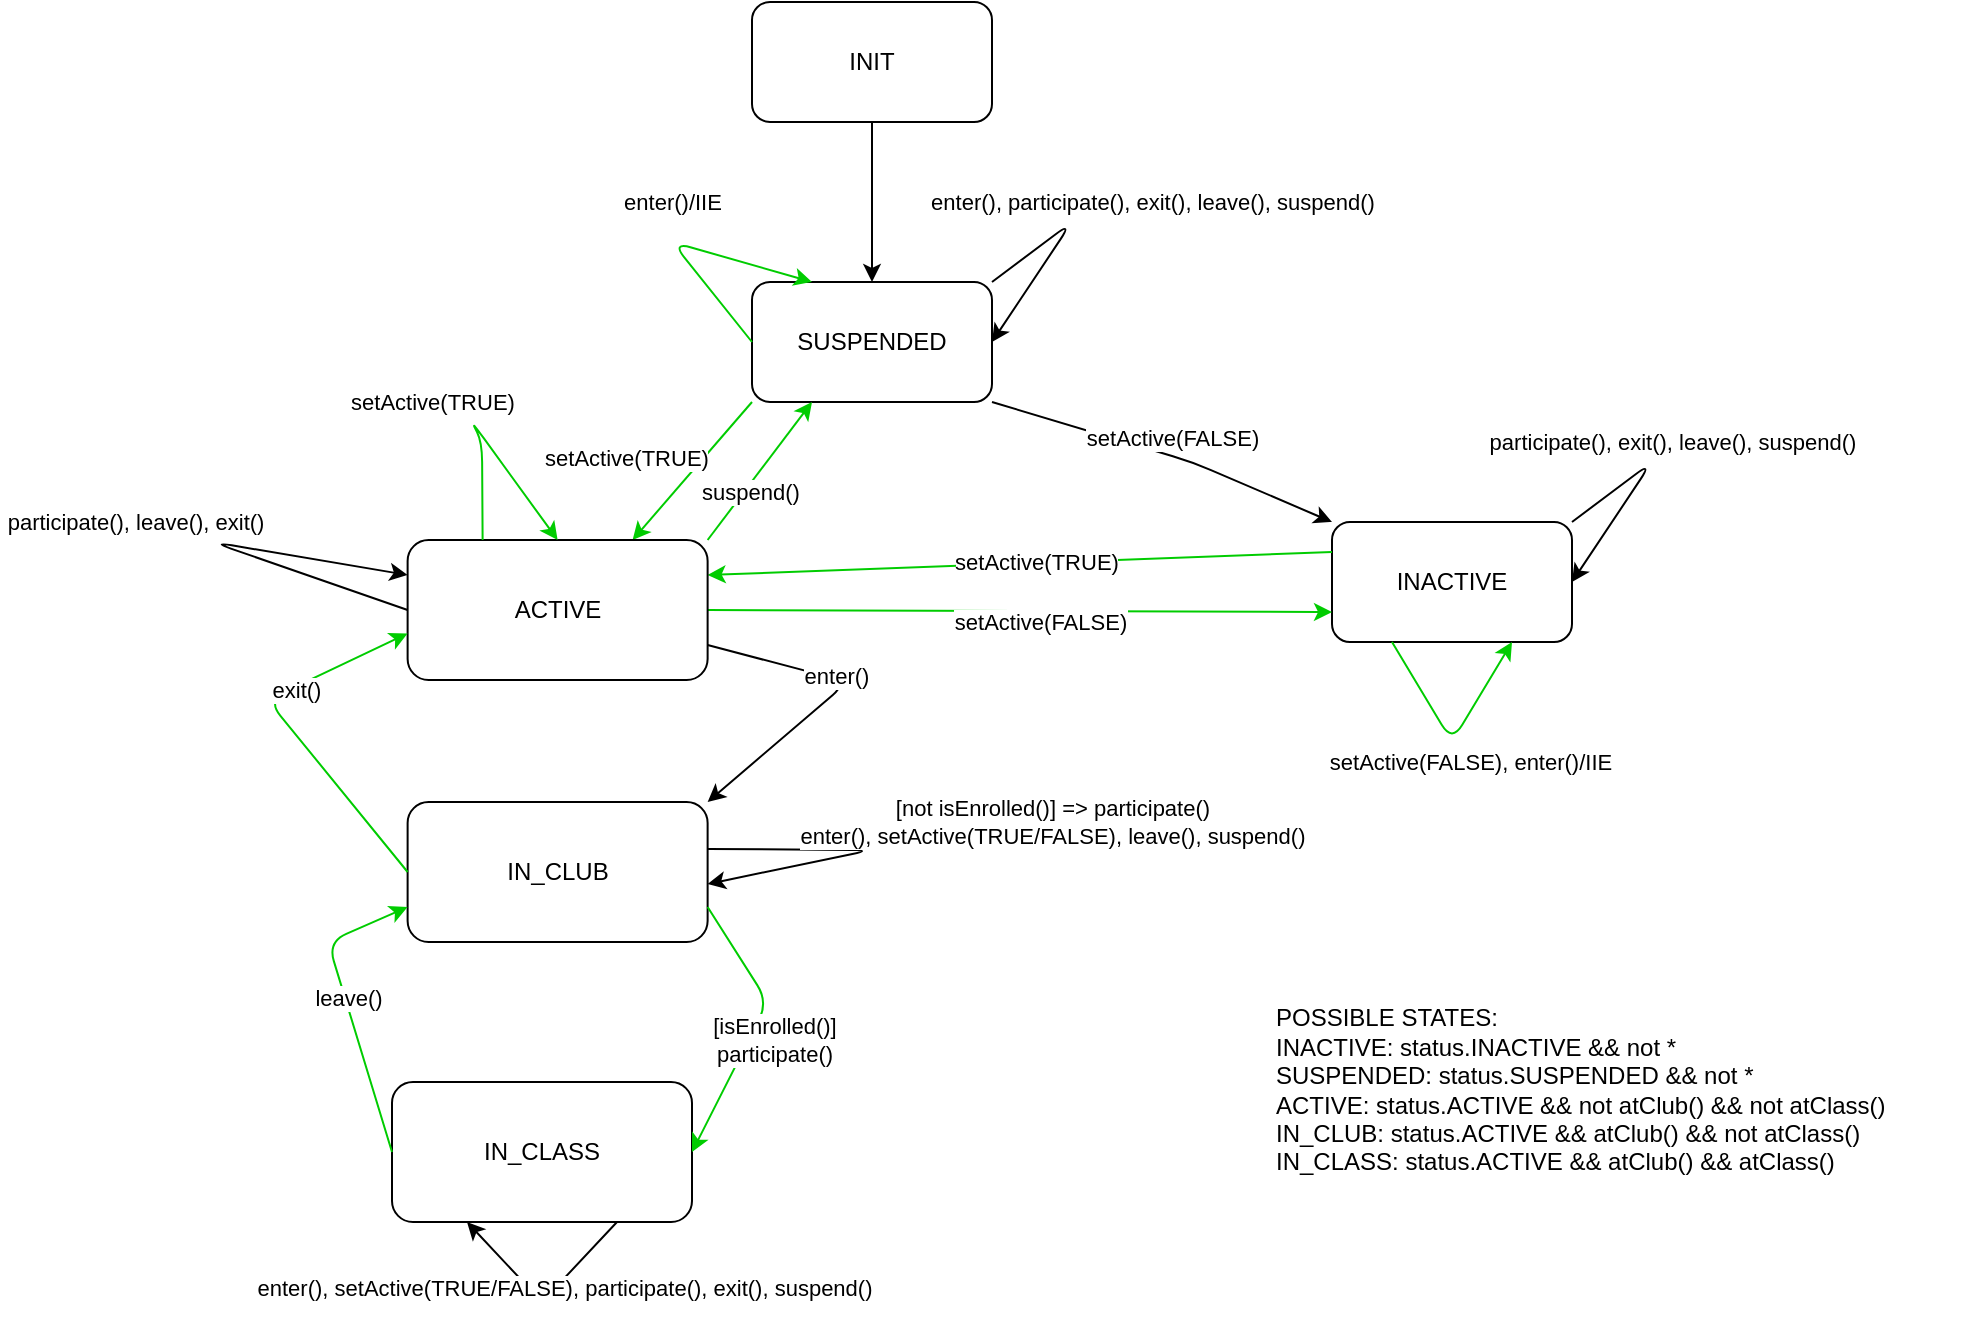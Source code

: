 <mxfile version="13.6.2" type="device" pages="4"><diagram id="k1WvL9ekRJsE8jHmQSuq" name="Page-1"><mxGraphModel dx="1361" dy="816" grid="1" gridSize="10" guides="1" tooltips="1" connect="1" arrows="1" fold="1" page="1" pageScale="1" pageWidth="1169" pageHeight="827" math="0" shadow="0"><root><mxCell id="0"/><mxCell id="1" parent="0"/><mxCell id="GSSoOlh67SO_PSiEaeRP-1" value="INIT" style="rounded=1;whiteSpace=wrap;html=1;" parent="1" vertex="1"><mxGeometry x="510" y="50" width="120" height="60" as="geometry"/></mxCell><mxCell id="GSSoOlh67SO_PSiEaeRP-2" value="SUSPENDED" style="rounded=1;whiteSpace=wrap;html=1;" parent="1" vertex="1"><mxGeometry x="510" y="190" width="120" height="60" as="geometry"/></mxCell><mxCell id="GSSoOlh67SO_PSiEaeRP-4" value="INACTIVE" style="rounded=1;whiteSpace=wrap;html=1;" parent="1" vertex="1"><mxGeometry x="800" y="310" width="120" height="60" as="geometry"/></mxCell><mxCell id="GSSoOlh67SO_PSiEaeRP-5" value="" style="endArrow=classic;html=1;entryX=0.5;entryY=0;entryDx=0;entryDy=0;exitX=0.5;exitY=1;exitDx=0;exitDy=0;" parent="1" source="GSSoOlh67SO_PSiEaeRP-1" target="GSSoOlh67SO_PSiEaeRP-2" edge="1"><mxGeometry width="50" height="50" relative="1" as="geometry"><mxPoint x="560" y="420" as="sourcePoint"/><mxPoint x="610" y="370" as="targetPoint"/></mxGeometry></mxCell><mxCell id="GSSoOlh67SO_PSiEaeRP-6" value="&lt;br&gt;POSSIBLE STATES:&lt;br&gt;INACTIVE: status.INACTIVE &amp;amp;&amp;amp; not *&lt;br&gt;SUSPENDED: status.SUSPENDED &amp;amp;&amp;amp; not *&lt;br&gt;ACTIVE: status.ACTIVE &amp;amp;&amp;amp; not atClub() &amp;amp;&amp;amp; not atClass()&lt;br&gt;IN_CLUB: status.ACTIVE &amp;amp;&amp;amp; atClub() &amp;amp;&amp;amp; not atClass()&lt;br&gt;IN_CLASS: status.ACTIVE &amp;amp;&amp;amp; atClub() &amp;amp;&amp;amp; atClass()" style="text;html=1;strokeColor=none;fillColor=none;align=left;verticalAlign=top;whiteSpace=wrap;rounded=0;" parent="1" vertex="1"><mxGeometry x="770" y="530" width="350" height="146" as="geometry"/></mxCell><mxCell id="GSSoOlh67SO_PSiEaeRP-8" value="" style="endArrow=classic;html=1;exitX=1;exitY=0;exitDx=0;exitDy=0;entryX=1;entryY=0.5;entryDx=0;entryDy=0;" parent="1" source="GSSoOlh67SO_PSiEaeRP-2" target="GSSoOlh67SO_PSiEaeRP-2" edge="1"><mxGeometry width="50" height="50" relative="1" as="geometry"><mxPoint x="680" y="210" as="sourcePoint"/><mxPoint x="730" y="160" as="targetPoint"/><Array as="points"><mxPoint x="670" y="160"/></Array></mxGeometry></mxCell><mxCell id="GSSoOlh67SO_PSiEaeRP-9" value="enter(), participate(), exit(), leave(), suspend()" style="edgeLabel;html=1;align=center;verticalAlign=middle;resizable=0;points=[];" parent="GSSoOlh67SO_PSiEaeRP-8" vertex="1" connectable="0"><mxGeometry x="0.028" y="2" relative="1" as="geometry"><mxPoint x="45.55" y="-21.93" as="offset"/></mxGeometry></mxCell><mxCell id="GSSoOlh67SO_PSiEaeRP-10" value="" style="endArrow=classic;html=1;exitX=1;exitY=0;exitDx=0;exitDy=0;entryX=1;entryY=0.5;entryDx=0;entryDy=0;" parent="1" edge="1"><mxGeometry width="50" height="50" relative="1" as="geometry"><mxPoint x="920" y="310" as="sourcePoint"/><mxPoint x="920" y="340" as="targetPoint"/><Array as="points"><mxPoint x="960" y="280"/></Array></mxGeometry></mxCell><mxCell id="GSSoOlh67SO_PSiEaeRP-11" value="participate(), exit(), leave(), suspend()" style="edgeLabel;html=1;align=center;verticalAlign=middle;resizable=0;points=[];" parent="GSSoOlh67SO_PSiEaeRP-10" vertex="1" connectable="0"><mxGeometry x="0.028" y="2" relative="1" as="geometry"><mxPoint x="15.55" y="-21.93" as="offset"/></mxGeometry></mxCell><mxCell id="GSSoOlh67SO_PSiEaeRP-20" value="" style="endArrow=classic;html=1;exitX=0;exitY=1;exitDx=0;exitDy=0;entryX=0.75;entryY=0;entryDx=0;entryDy=0;strokeColor=#00CC00;" parent="1" source="GSSoOlh67SO_PSiEaeRP-2" target="GSSoOlh67SO_PSiEaeRP-47" edge="1"><mxGeometry width="50" height="50" relative="1" as="geometry"><mxPoint x="560" y="370" as="sourcePoint"/><mxPoint x="610" y="320" as="targetPoint"/><Array as="points"/></mxGeometry></mxCell><mxCell id="GSSoOlh67SO_PSiEaeRP-22" value="setActive(TRUE)" style="edgeLabel;html=1;align=center;verticalAlign=middle;resizable=0;points=[];" parent="GSSoOlh67SO_PSiEaeRP-20" vertex="1" connectable="0"><mxGeometry x="-0.008" y="-1" relative="1" as="geometry"><mxPoint x="-32.85" y="-6.01" as="offset"/></mxGeometry></mxCell><mxCell id="GSSoOlh67SO_PSiEaeRP-21" value="" style="endArrow=classic;html=1;exitX=1;exitY=1;exitDx=0;exitDy=0;entryX=0;entryY=0;entryDx=0;entryDy=0;" parent="1" source="GSSoOlh67SO_PSiEaeRP-2" target="GSSoOlh67SO_PSiEaeRP-4" edge="1"><mxGeometry width="50" height="50" relative="1" as="geometry"><mxPoint x="560" y="370" as="sourcePoint"/><mxPoint x="610" y="320" as="targetPoint"/><Array as="points"><mxPoint x="730" y="280"/></Array></mxGeometry></mxCell><mxCell id="GSSoOlh67SO_PSiEaeRP-23" value="setActive(FALSE)" style="edgeLabel;html=1;align=center;verticalAlign=middle;resizable=0;points=[];" parent="GSSoOlh67SO_PSiEaeRP-21" vertex="1" connectable="0"><mxGeometry x="-0.138" y="-3" relative="1" as="geometry"><mxPoint x="16.15" y="-7.08" as="offset"/></mxGeometry></mxCell><mxCell id="GSSoOlh67SO_PSiEaeRP-24" value="" style="endArrow=classic;html=1;exitX=1;exitY=0.5;exitDx=0;exitDy=0;entryX=0;entryY=0.75;entryDx=0;entryDy=0;strokeColor=#00CC00;" parent="1" source="GSSoOlh67SO_PSiEaeRP-47" target="GSSoOlh67SO_PSiEaeRP-4" edge="1"><mxGeometry width="50" height="50" relative="1" as="geometry"><mxPoint x="560" y="370" as="sourcePoint"/><mxPoint x="610" y="320" as="targetPoint"/><Array as="points"/></mxGeometry></mxCell><mxCell id="GSSoOlh67SO_PSiEaeRP-25" value="setActive(FALSE)" style="edgeLabel;html=1;align=center;verticalAlign=middle;resizable=0;points=[];" parent="GSSoOlh67SO_PSiEaeRP-24" vertex="1" connectable="0"><mxGeometry x="0.219" y="2" relative="1" as="geometry"><mxPoint x="-24.37" y="7" as="offset"/></mxGeometry></mxCell><mxCell id="GSSoOlh67SO_PSiEaeRP-26" value="" style="endArrow=classic;html=1;entryX=1;entryY=0.25;entryDx=0;entryDy=0;exitX=0;exitY=0.25;exitDx=0;exitDy=0;strokeColor=#00CC00;" parent="1" source="GSSoOlh67SO_PSiEaeRP-4" target="GSSoOlh67SO_PSiEaeRP-47" edge="1"><mxGeometry width="50" height="50" relative="1" as="geometry"><mxPoint x="560" y="370" as="sourcePoint"/><mxPoint x="610" y="320" as="targetPoint"/><Array as="points"/></mxGeometry></mxCell><mxCell id="GSSoOlh67SO_PSiEaeRP-27" value="setActive(TRUE)" style="edgeLabel;html=1;align=center;verticalAlign=middle;resizable=0;points=[];" parent="GSSoOlh67SO_PSiEaeRP-26" vertex="1" connectable="0"><mxGeometry x="-0.244" relative="1" as="geometry"><mxPoint x="-30" as="offset"/></mxGeometry></mxCell><mxCell id="GSSoOlh67SO_PSiEaeRP-47" value="ACTIVE" style="rounded=1;whiteSpace=wrap;html=1;" parent="1" vertex="1"><mxGeometry x="337.81" y="319" width="150" height="70" as="geometry"/></mxCell><mxCell id="GSSoOlh67SO_PSiEaeRP-48" value="IN_CLUB" style="rounded=1;whiteSpace=wrap;html=1;" parent="1" vertex="1"><mxGeometry x="337.81" y="450" width="150" height="70" as="geometry"/></mxCell><mxCell id="GSSoOlh67SO_PSiEaeRP-49" value="IN_CLASS" style="rounded=1;whiteSpace=wrap;html=1;" parent="1" vertex="1"><mxGeometry x="330" y="590" width="150" height="70" as="geometry"/></mxCell><mxCell id="GSSoOlh67SO_PSiEaeRP-50" value="" style="endArrow=classic;html=1;entryX=1;entryY=0;entryDx=0;entryDy=0;exitX=1;exitY=0.75;exitDx=0;exitDy=0;" parent="1" source="GSSoOlh67SO_PSiEaeRP-47" target="GSSoOlh67SO_PSiEaeRP-48" edge="1"><mxGeometry width="50" height="50" relative="1" as="geometry"><mxPoint x="147.81" y="339" as="sourcePoint"/><mxPoint x="197.81" y="289" as="targetPoint"/><Array as="points"><mxPoint x="558" y="390"/></Array></mxGeometry></mxCell><mxCell id="GSSoOlh67SO_PSiEaeRP-51" value="enter()" style="edgeLabel;html=1;align=center;verticalAlign=middle;resizable=0;points=[];" parent="GSSoOlh67SO_PSiEaeRP-50" vertex="1" connectable="0"><mxGeometry x="-0.203" y="1" relative="1" as="geometry"><mxPoint as="offset"/></mxGeometry></mxCell><mxCell id="GSSoOlh67SO_PSiEaeRP-52" value="" style="endArrow=classic;html=1;exitX=0;exitY=0.5;exitDx=0;exitDy=0;entryX=0;entryY=0.667;entryDx=0;entryDy=0;entryPerimeter=0;strokeColor=#00CC00;" parent="1" source="GSSoOlh67SO_PSiEaeRP-48" target="GSSoOlh67SO_PSiEaeRP-47" edge="1"><mxGeometry width="50" height="50" relative="1" as="geometry"><mxPoint x="147.81" y="339" as="sourcePoint"/><mxPoint x="197.81" y="289" as="targetPoint"/><Array as="points"><mxPoint x="267.81" y="399"/></Array></mxGeometry></mxCell><mxCell id="GSSoOlh67SO_PSiEaeRP-53" value="exit()" style="edgeLabel;html=1;align=center;verticalAlign=middle;resizable=0;points=[];" parent="GSSoOlh67SO_PSiEaeRP-52" vertex="1" connectable="0"><mxGeometry x="0.332" y="-1" relative="1" as="geometry"><mxPoint as="offset"/></mxGeometry></mxCell><mxCell id="GSSoOlh67SO_PSiEaeRP-54" value="" style="endArrow=classic;html=1;entryX=1;entryY=0.5;entryDx=0;entryDy=0;exitX=1;exitY=0.75;exitDx=0;exitDy=0;strokeColor=#00CC00;" parent="1" source="GSSoOlh67SO_PSiEaeRP-48" target="GSSoOlh67SO_PSiEaeRP-49" edge="1"><mxGeometry width="50" height="50" relative="1" as="geometry"><mxPoint x="147.81" y="339" as="sourcePoint"/><mxPoint x="197.81" y="289" as="targetPoint"/><Array as="points"><mxPoint x="518" y="550"/></Array></mxGeometry></mxCell><mxCell id="GSSoOlh67SO_PSiEaeRP-55" value="[isEnrolled()]&lt;br&gt;participate()" style="edgeLabel;html=1;align=center;verticalAlign=middle;resizable=0;points=[];" parent="GSSoOlh67SO_PSiEaeRP-54" vertex="1" connectable="0"><mxGeometry x="0.212" y="-1" relative="1" as="geometry"><mxPoint x="16.6" y="-6.16" as="offset"/></mxGeometry></mxCell><mxCell id="GSSoOlh67SO_PSiEaeRP-56" value="" style="endArrow=classic;html=1;exitX=0;exitY=0.5;exitDx=0;exitDy=0;entryX=0;entryY=0.75;entryDx=0;entryDy=0;strokeColor=#00CC00;" parent="1" source="GSSoOlh67SO_PSiEaeRP-49" target="GSSoOlh67SO_PSiEaeRP-48" edge="1"><mxGeometry width="50" height="50" relative="1" as="geometry"><mxPoint x="147.81" y="339" as="sourcePoint"/><mxPoint x="197.81" y="289" as="targetPoint"/><Array as="points"><mxPoint x="298" y="520"/></Array></mxGeometry></mxCell><mxCell id="GSSoOlh67SO_PSiEaeRP-57" value="leave()" style="edgeLabel;html=1;align=center;verticalAlign=middle;resizable=0;points=[];" parent="GSSoOlh67SO_PSiEaeRP-56" vertex="1" connectable="0"><mxGeometry x="0.043" y="-1" relative="1" as="geometry"><mxPoint as="offset"/></mxGeometry></mxCell><mxCell id="GSSoOlh67SO_PSiEaeRP-58" value="" style="endArrow=classic;html=1;exitX=1;exitY=0.25;exitDx=0;exitDy=0;entryX=1;entryY=0.5;entryDx=0;entryDy=0;" parent="1" edge="1"><mxGeometry width="50" height="50" relative="1" as="geometry"><mxPoint x="487.81" y="473.5" as="sourcePoint"/><mxPoint x="487.81" y="491" as="targetPoint"/><Array as="points"><mxPoint x="570" y="474"/></Array></mxGeometry></mxCell><mxCell id="GSSoOlh67SO_PSiEaeRP-59" value="[not isEnrolled()] =&amp;gt; participate()&lt;br&gt;enter(), setActive(TRUE/FALSE), leave(), suspend()" style="edgeLabel;html=1;align=center;verticalAlign=middle;resizable=0;points=[];" parent="GSSoOlh67SO_PSiEaeRP-58" vertex="1" connectable="0"><mxGeometry x="-0.135" y="1" relative="1" as="geometry"><mxPoint x="100.19" y="-12.94" as="offset"/></mxGeometry></mxCell><mxCell id="h2OgCcCOyE5xXWMzQoTU-1" value="" style="endArrow=classic;html=1;exitX=0;exitY=0.5;exitDx=0;exitDy=0;entryX=0;entryY=0.25;entryDx=0;entryDy=0;" parent="1" source="GSSoOlh67SO_PSiEaeRP-47" target="GSSoOlh67SO_PSiEaeRP-47" edge="1"><mxGeometry width="50" height="50" relative="1" as="geometry"><mxPoint x="200" y="310" as="sourcePoint"/><mxPoint x="250" y="260" as="targetPoint"/><Array as="points"><mxPoint x="240" y="320"/></Array></mxGeometry></mxCell><mxCell id="h2OgCcCOyE5xXWMzQoTU-2" value="&amp;nbsp;participate(), leave(), exit()" style="edgeLabel;html=1;align=center;verticalAlign=middle;resizable=0;points=[];" parent="h2OgCcCOyE5xXWMzQoTU-1" vertex="1" connectable="0"><mxGeometry x="-0.091" y="-1" relative="1" as="geometry"><mxPoint x="-51.24" y="-12.85" as="offset"/></mxGeometry></mxCell><mxCell id="h2OgCcCOyE5xXWMzQoTU-3" value="" style="endArrow=classic;html=1;exitX=0.75;exitY=1;exitDx=0;exitDy=0;entryX=0.25;entryY=1;entryDx=0;entryDy=0;" parent="1" source="GSSoOlh67SO_PSiEaeRP-49" target="GSSoOlh67SO_PSiEaeRP-49" edge="1"><mxGeometry width="50" height="50" relative="1" as="geometry"><mxPoint x="560" y="440" as="sourcePoint"/><mxPoint x="610" y="390" as="targetPoint"/><Array as="points"><mxPoint x="405" y="700"/></Array></mxGeometry></mxCell><mxCell id="h2OgCcCOyE5xXWMzQoTU-4" value="enter(), setActive(TRUE/FALSE), participate(), exit(), suspend()" style="edgeLabel;html=1;align=center;verticalAlign=middle;resizable=0;points=[];" parent="h2OgCcCOyE5xXWMzQoTU-3" vertex="1" connectable="0"><mxGeometry x="-0.23" y="3" relative="1" as="geometry"><mxPoint as="offset"/></mxGeometry></mxCell><mxCell id="h2OgCcCOyE5xXWMzQoTU-5" value="" style="endArrow=classic;html=1;entryX=0.25;entryY=1;entryDx=0;entryDy=0;exitX=1;exitY=0;exitDx=0;exitDy=0;strokeColor=#00CC00;" parent="1" source="GSSoOlh67SO_PSiEaeRP-47" target="GSSoOlh67SO_PSiEaeRP-2" edge="1"><mxGeometry width="50" height="50" relative="1" as="geometry"><mxPoint x="560" y="490" as="sourcePoint"/><mxPoint x="610" y="440" as="targetPoint"/></mxGeometry></mxCell><mxCell id="h2OgCcCOyE5xXWMzQoTU-6" value="suspend()" style="edgeLabel;html=1;align=center;verticalAlign=middle;resizable=0;points=[];" parent="h2OgCcCOyE5xXWMzQoTU-5" vertex="1" connectable="0"><mxGeometry x="-0.244" y="-2" relative="1" as="geometry"><mxPoint as="offset"/></mxGeometry></mxCell><mxCell id="IgA1Mv93Y9qk_O4vhchD-1" style="rounded=0;orthogonalLoop=1;jettySize=auto;html=1;entryX=0.75;entryY=1;entryDx=0;entryDy=0;strokeColor=#00CC00;" parent="1" source="GSSoOlh67SO_PSiEaeRP-4" target="GSSoOlh67SO_PSiEaeRP-4" edge="1"><mxGeometry relative="1" as="geometry"/></mxCell><mxCell id="IgA1Mv93Y9qk_O4vhchD-4" value="" style="endArrow=classic;html=1;strokeColor=#00CC00;exitX=0.25;exitY=1;exitDx=0;exitDy=0;entryX=0.75;entryY=1;entryDx=0;entryDy=0;" parent="1" source="GSSoOlh67SO_PSiEaeRP-4" target="GSSoOlh67SO_PSiEaeRP-4" edge="1"><mxGeometry width="50" height="50" relative="1" as="geometry"><mxPoint x="890" y="470" as="sourcePoint"/><mxPoint x="880" y="480" as="targetPoint"/><Array as="points"><mxPoint x="860" y="420"/></Array></mxGeometry></mxCell><mxCell id="IgA1Mv93Y9qk_O4vhchD-5" value="setActive(FALSE), enter()/IIE" style="edgeLabel;html=1;align=center;verticalAlign=middle;resizable=0;points=[];" parent="IgA1Mv93Y9qk_O4vhchD-4" vertex="1" connectable="0"><mxGeometry x="-0.097" y="14" relative="1" as="geometry"><mxPoint y="21.76" as="offset"/></mxGeometry></mxCell><mxCell id="IgA1Mv93Y9qk_O4vhchD-6" value="" style="endArrow=classic;html=1;strokeColor=#00CC00;exitX=0.25;exitY=0;exitDx=0;exitDy=0;entryX=0.5;entryY=0;entryDx=0;entryDy=0;" parent="1" source="GSSoOlh67SO_PSiEaeRP-47" target="GSSoOlh67SO_PSiEaeRP-47" edge="1"><mxGeometry width="50" height="50" relative="1" as="geometry"><mxPoint x="260" y="180" as="sourcePoint"/><mxPoint x="320" y="180" as="targetPoint"/><Array as="points"><mxPoint x="375" y="270"/><mxPoint x="370" y="260"/></Array></mxGeometry></mxCell><mxCell id="IgA1Mv93Y9qk_O4vhchD-7" value="setActive(TRUE)" style="edgeLabel;html=1;align=center;verticalAlign=middle;resizable=0;points=[];" parent="IgA1Mv93Y9qk_O4vhchD-6" vertex="1" connectable="0"><mxGeometry x="-0.097" y="14" relative="1" as="geometry"><mxPoint x="-31.22" y="-1.63" as="offset"/></mxGeometry></mxCell><mxCell id="IgA1Mv93Y9qk_O4vhchD-10" value="" style="endArrow=classic;html=1;strokeColor=#00CC00;exitX=0;exitY=0.5;exitDx=0;exitDy=0;entryX=0.25;entryY=0;entryDx=0;entryDy=0;" parent="1" source="GSSoOlh67SO_PSiEaeRP-2" target="GSSoOlh67SO_PSiEaeRP-2" edge="1"><mxGeometry width="50" height="50" relative="1" as="geometry"><mxPoint x="410" y="100" as="sourcePoint"/><mxPoint x="470" y="100" as="targetPoint"/><Array as="points"><mxPoint x="470" y="170"/></Array></mxGeometry></mxCell><mxCell id="IgA1Mv93Y9qk_O4vhchD-11" value="enter()/IIE" style="edgeLabel;html=1;align=center;verticalAlign=middle;resizable=0;points=[];" parent="IgA1Mv93Y9qk_O4vhchD-10" vertex="1" connectable="0"><mxGeometry x="-0.097" y="14" relative="1" as="geometry"><mxPoint x="9.66" y="-30.33" as="offset"/></mxGeometry></mxCell></root></mxGraphModel></diagram><diagram id="Ai4szOpb38YahDd6-D9q" name="Page-2"><mxGraphModel dx="1361" dy="816" grid="1" gridSize="10" guides="1" tooltips="1" connect="1" arrows="1" fold="1" page="1" pageScale="1" pageWidth="1169" pageHeight="827" math="0" shadow="0"><root><mxCell id="ch7XpunlFATblbE80i5v-0"/><mxCell id="ch7XpunlFATblbE80i5v-1" parent="ch7XpunlFATblbE80i5v-0"/><mxCell id="zxF6GNNzQgNjEVR4lw51-0" value="SUSPENDED" style="rounded=1;whiteSpace=wrap;html=1;" parent="ch7XpunlFATblbE80i5v-1" vertex="1"><mxGeometry x="80" y="360" width="90" height="30" as="geometry"/></mxCell><mxCell id="zxF6GNNzQgNjEVR4lw51-1" value="" style="endArrow=classic;html=1;entryX=0;entryY=0.5;entryDx=0;entryDy=0;" parent="ch7XpunlFATblbE80i5v-1" target="zxF6GNNzQgNjEVR4lw51-0" edge="1"><mxGeometry width="50" height="50" relative="1" as="geometry"><mxPoint x="40" y="375" as="sourcePoint"/><mxPoint x="90" y="350" as="targetPoint"/></mxGeometry></mxCell><mxCell id="zxF6GNNzQgNjEVR4lw51-2" value="NEW" style="edgeLabel;html=1;align=center;verticalAlign=middle;resizable=0;points=[];" parent="zxF6GNNzQgNjEVR4lw51-1" vertex="1" connectable="0"><mxGeometry x="-0.533" y="3" relative="1" as="geometry"><mxPoint as="offset"/></mxGeometry></mxCell><mxCell id="Gaiev66iEgX79ncIMJl_-0" value="OFF_CLUB" style="rounded=1;whiteSpace=wrap;html=1;" parent="ch7XpunlFATblbE80i5v-1" vertex="1"><mxGeometry x="250" y="300" width="90" height="30" as="geometry"/></mxCell><mxCell id="Gaiev66iEgX79ncIMJl_-1" value="INACTIVE" style="rounded=1;whiteSpace=wrap;html=1;" parent="ch7XpunlFATblbE80i5v-1" vertex="1"><mxGeometry x="250" y="420" width="90" height="30" as="geometry"/></mxCell><mxCell id="Gaiev66iEgX79ncIMJl_-2" value="" style="endArrow=classic;html=1;exitX=1;exitY=0.5;exitDx=0;exitDy=0;entryX=0;entryY=0.5;entryDx=0;entryDy=0;" parent="ch7XpunlFATblbE80i5v-1" source="zxF6GNNzQgNjEVR4lw51-0" target="Gaiev66iEgX79ncIMJl_-0" edge="1"><mxGeometry width="50" height="50" relative="1" as="geometry"><mxPoint x="560" y="480" as="sourcePoint"/><mxPoint x="610" y="430" as="targetPoint"/><Array as="points"><mxPoint x="220" y="375"/><mxPoint x="220" y="315"/></Array></mxGeometry></mxCell><mxCell id="Te0e-uafZWfObTdzPNrm-3" value="a" style="edgeLabel;html=1;align=center;verticalAlign=middle;resizable=0;points=[];fontSize=20;" parent="Gaiev66iEgX79ncIMJl_-2" vertex="1" connectable="0"><mxGeometry x="0.357" y="1" relative="1" as="geometry"><mxPoint x="11" y="-30" as="offset"/></mxGeometry></mxCell><mxCell id="Gaiev66iEgX79ncIMJl_-3" value="" style="endArrow=classic;html=1;exitX=1;exitY=0.5;exitDx=0;exitDy=0;entryX=0;entryY=0.5;entryDx=0;entryDy=0;" parent="ch7XpunlFATblbE80i5v-1" source="zxF6GNNzQgNjEVR4lw51-0" target="Gaiev66iEgX79ncIMJl_-1" edge="1"><mxGeometry width="50" height="50" relative="1" as="geometry"><mxPoint x="560" y="480" as="sourcePoint"/><mxPoint x="610" y="430" as="targetPoint"/><Array as="points"><mxPoint x="220" y="375"/><mxPoint x="220" y="435"/></Array></mxGeometry></mxCell><mxCell id="Te0e-uafZWfObTdzPNrm-4" value="b" style="edgeLabel;html=1;align=center;verticalAlign=middle;resizable=0;points=[];fontSize=20;" parent="Gaiev66iEgX79ncIMJl_-3" vertex="1" connectable="0"><mxGeometry x="0.329" y="3" relative="1" as="geometry"><mxPoint x="7" y="-4" as="offset"/></mxGeometry></mxCell><mxCell id="Gaiev66iEgX79ncIMJl_-4" value="IN_CLUB" style="rounded=1;whiteSpace=wrap;html=1;" parent="ch7XpunlFATblbE80i5v-1" vertex="1"><mxGeometry x="420" y="240" width="90" height="30" as="geometry"/></mxCell><mxCell id="3Zzo27G5hhX1mHMgInOa-0" value="SUSPENDED" style="rounded=1;whiteSpace=wrap;html=1;fillColor=#f8cecc;strokeColor=#b85450;" parent="ch7XpunlFATblbE80i5v-1" vertex="1"><mxGeometry x="420" y="300" width="90" height="30" as="geometry"/></mxCell><mxCell id="3Zzo27G5hhX1mHMgInOa-1" value="INACTIVE" style="rounded=1;whiteSpace=wrap;html=1;fillColor=#f8cecc;strokeColor=#b85450;" parent="ch7XpunlFATblbE80i5v-1" vertex="1"><mxGeometry x="420" y="360" width="90" height="30" as="geometry"/></mxCell><mxCell id="3Zzo27G5hhX1mHMgInOa-2" value="" style="endArrow=classic;html=1;exitX=1;exitY=0.5;exitDx=0;exitDy=0;entryX=0;entryY=0.5;entryDx=0;entryDy=0;" parent="ch7XpunlFATblbE80i5v-1" edge="1"><mxGeometry width="50" height="50" relative="1" as="geometry"><mxPoint x="340" y="315" as="sourcePoint"/><mxPoint x="420" y="255" as="targetPoint"/><Array as="points"><mxPoint x="390" y="315"/><mxPoint x="390" y="255"/></Array></mxGeometry></mxCell><mxCell id="3Zzo27G5hhX1mHMgInOa-3" value="" style="endArrow=classic;html=1;exitX=1;exitY=0.5;exitDx=0;exitDy=0;entryX=0;entryY=0.5;entryDx=0;entryDy=0;" parent="ch7XpunlFATblbE80i5v-1" edge="1"><mxGeometry width="50" height="50" relative="1" as="geometry"><mxPoint x="340" y="315" as="sourcePoint"/><mxPoint x="420" y="375" as="targetPoint"/><Array as="points"><mxPoint x="390" y="315"/><mxPoint x="390" y="375"/></Array></mxGeometry></mxCell><mxCell id="Te0e-uafZWfObTdzPNrm-8" value="b" style="edgeLabel;html=1;align=center;verticalAlign=middle;resizable=0;points=[];fontSize=20;" parent="3Zzo27G5hhX1mHMgInOa-3" vertex="1" connectable="0"><mxGeometry x="0.329" y="-1" relative="1" as="geometry"><mxPoint x="11" as="offset"/></mxGeometry></mxCell><mxCell id="3Zzo27G5hhX1mHMgInOa-4" value="" style="endArrow=classic;html=1;exitX=1;exitY=0.5;exitDx=0;exitDy=0;entryX=0;entryY=0.5;entryDx=0;entryDy=0;" parent="ch7XpunlFATblbE80i5v-1" source="Gaiev66iEgX79ncIMJl_-0" target="3Zzo27G5hhX1mHMgInOa-0" edge="1"><mxGeometry width="50" height="50" relative="1" as="geometry"><mxPoint x="560" y="480" as="sourcePoint"/><mxPoint x="610" y="430" as="targetPoint"/></mxGeometry></mxCell><mxCell id="Te0e-uafZWfObTdzPNrm-7" value="c" style="edgeLabel;html=1;align=center;verticalAlign=middle;resizable=0;points=[];fontSize=20;" parent="3Zzo27G5hhX1mHMgInOa-4" vertex="1" connectable="0"><mxGeometry x="0.525" relative="1" as="geometry"><mxPoint x="-1" y="-15" as="offset"/></mxGeometry></mxCell><mxCell id="DOXdZTg8DcutWskjTXLz-0" value="OFF_CLUB" style="rounded=1;whiteSpace=wrap;html=1;fillColor=#f8cecc;strokeColor=#b85450;" parent="ch7XpunlFATblbE80i5v-1" vertex="1"><mxGeometry x="420" y="420" width="90" height="30" as="geometry"/></mxCell><mxCell id="DOXdZTg8DcutWskjTXLz-1" value="" style="endArrow=classic;html=1;exitX=1;exitY=0.5;exitDx=0;exitDy=0;entryX=0;entryY=0.5;entryDx=0;entryDy=0;" parent="ch7XpunlFATblbE80i5v-1" source="Gaiev66iEgX79ncIMJl_-1" target="DOXdZTg8DcutWskjTXLz-0" edge="1"><mxGeometry width="50" height="50" relative="1" as="geometry"><mxPoint x="560" y="580" as="sourcePoint"/><mxPoint x="610" y="530" as="targetPoint"/></mxGeometry></mxCell><mxCell id="Te0e-uafZWfObTdzPNrm-11" value="a" style="edgeLabel;html=1;align=center;verticalAlign=middle;resizable=0;points=[];fontSize=20;" parent="DOXdZTg8DcutWskjTXLz-1" vertex="1" connectable="0"><mxGeometry x="0.475" relative="1" as="geometry"><mxPoint x="1" y="-15" as="offset"/></mxGeometry></mxCell><mxCell id="gL8Cny1pOL09OL4q7mKs-0" value="OFF_CLUB" style="rounded=1;whiteSpace=wrap;html=1;fillColor=#f8cecc;strokeColor=#b85450;" parent="ch7XpunlFATblbE80i5v-1" vertex="1"><mxGeometry x="420" y="190" width="90" height="30" as="geometry"/></mxCell><mxCell id="gL8Cny1pOL09OL4q7mKs-1" value="" style="endArrow=classic;html=1;exitX=1;exitY=0.5;exitDx=0;exitDy=0;entryX=0;entryY=0.5;entryDx=0;entryDy=0;" parent="ch7XpunlFATblbE80i5v-1" source="Gaiev66iEgX79ncIMJl_-0" target="gL8Cny1pOL09OL4q7mKs-0" edge="1"><mxGeometry width="50" height="50" relative="1" as="geometry"><mxPoint x="560" y="580" as="sourcePoint"/><mxPoint x="610" y="530" as="targetPoint"/><Array as="points"><mxPoint x="390" y="315"/><mxPoint x="390" y="205"/></Array></mxGeometry></mxCell><mxCell id="Te0e-uafZWfObTdzPNrm-6" value="*" style="edgeLabel;html=1;align=center;verticalAlign=middle;resizable=0;points=[];fontSize=20;" parent="gL8Cny1pOL09OL4q7mKs-1" vertex="1" connectable="0"><mxGeometry x="0.432" y="1" relative="1" as="geometry"><mxPoint x="11" y="-39" as="offset"/></mxGeometry></mxCell><mxCell id="gL8Cny1pOL09OL4q7mKs-2" value="SUSPENDED" style="rounded=1;whiteSpace=wrap;html=1;fillColor=#f8cecc;strokeColor=#b85450;" parent="ch7XpunlFATblbE80i5v-1" vertex="1"><mxGeometry x="250" y="360" width="90" height="30" as="geometry"/></mxCell><mxCell id="gL8Cny1pOL09OL4q7mKs-3" value="" style="endArrow=classic;html=1;exitX=1;exitY=0.5;exitDx=0;exitDy=0;entryX=0;entryY=0.5;entryDx=0;entryDy=0;" parent="ch7XpunlFATblbE80i5v-1" source="zxF6GNNzQgNjEVR4lw51-0" target="gL8Cny1pOL09OL4q7mKs-2" edge="1"><mxGeometry width="50" height="50" relative="1" as="geometry"><mxPoint x="560" y="580" as="sourcePoint"/><mxPoint x="610" y="530" as="targetPoint"/></mxGeometry></mxCell><mxCell id="Te0e-uafZWfObTdzPNrm-5" value="*" style="edgeLabel;html=1;align=center;verticalAlign=middle;resizable=0;points=[];fontSize=20;" parent="gL8Cny1pOL09OL4q7mKs-3" vertex="1" connectable="0"><mxGeometry x="0.4" relative="1" as="geometry"><mxPoint x="4" y="-15" as="offset"/></mxGeometry></mxCell><mxCell id="Kbd9qJepDWvYCGEVtzwi-0" value="INACTIVE" style="rounded=1;whiteSpace=wrap;html=1;fillColor=#f8cecc;strokeColor=#b85450;" parent="ch7XpunlFATblbE80i5v-1" vertex="1"><mxGeometry x="420" y="470" width="90" height="30" as="geometry"/></mxCell><mxCell id="Kbd9qJepDWvYCGEVtzwi-1" value="" style="endArrow=classic;html=1;exitX=1;exitY=0.5;exitDx=0;exitDy=0;entryX=0;entryY=0.5;entryDx=0;entryDy=0;" parent="ch7XpunlFATblbE80i5v-1" source="Gaiev66iEgX79ncIMJl_-1" target="Kbd9qJepDWvYCGEVtzwi-0" edge="1"><mxGeometry width="50" height="50" relative="1" as="geometry"><mxPoint x="560" y="580" as="sourcePoint"/><mxPoint x="610" y="530" as="targetPoint"/><Array as="points"><mxPoint x="390" y="435"/><mxPoint x="390" y="485"/></Array></mxGeometry></mxCell><mxCell id="Te0e-uafZWfObTdzPNrm-12" value="*" style="edgeLabel;html=1;align=center;verticalAlign=middle;resizable=0;points=[];fontSize=20;" parent="Kbd9qJepDWvYCGEVtzwi-1" vertex="1" connectable="0"><mxGeometry x="0.323" y="3" relative="1" as="geometry"><mxPoint y="29" as="offset"/></mxGeometry></mxCell><mxCell id="kNS9NOoLGnAkk6fGD0gQ-0" value="IN_CLASS" style="rounded=1;whiteSpace=wrap;html=1;" parent="ch7XpunlFATblbE80i5v-1" vertex="1"><mxGeometry x="585" y="240" width="90" height="30" as="geometry"/></mxCell><mxCell id="kNS9NOoLGnAkk6fGD0gQ-1" value="OFF_CLUB" style="rounded=1;whiteSpace=wrap;html=1;fillColor=#f8cecc;strokeColor=#b85450;" parent="ch7XpunlFATblbE80i5v-1" vertex="1"><mxGeometry x="585" y="300" width="90" height="30" as="geometry"/></mxCell><mxCell id="kNS9NOoLGnAkk6fGD0gQ-2" value="" style="endArrow=classic;html=1;entryX=0;entryY=0.5;entryDx=0;entryDy=0;exitX=1;exitY=0.5;exitDx=0;exitDy=0;" parent="ch7XpunlFATblbE80i5v-1" source="Gaiev66iEgX79ncIMJl_-4" target="kNS9NOoLGnAkk6fGD0gQ-0" edge="1"><mxGeometry width="50" height="50" relative="1" as="geometry"><mxPoint x="560" y="580" as="sourcePoint"/><mxPoint x="610" y="530" as="targetPoint"/></mxGeometry></mxCell><mxCell id="Te0e-uafZWfObTdzPNrm-15" value="&lt;font style=&quot;font-size: 13px&quot;&gt;f&lt;/font&gt; [isEnrolled()]" style="edgeLabel;html=1;align=center;verticalAlign=middle;resizable=0;points=[];fontSize=13;" parent="kNS9NOoLGnAkk6fGD0gQ-2" vertex="1" connectable="0"><mxGeometry x="0.6" y="-1" relative="1" as="geometry"><mxPoint x="40" y="-26" as="offset"/></mxGeometry></mxCell><mxCell id="kNS9NOoLGnAkk6fGD0gQ-3" value="" style="endArrow=classic;html=1;exitX=1;exitY=0.5;exitDx=0;exitDy=0;entryX=0;entryY=0.5;entryDx=0;entryDy=0;" parent="ch7XpunlFATblbE80i5v-1" source="Gaiev66iEgX79ncIMJl_-4" target="kNS9NOoLGnAkk6fGD0gQ-1" edge="1"><mxGeometry width="50" height="50" relative="1" as="geometry"><mxPoint x="560" y="580" as="sourcePoint"/><mxPoint x="610" y="530" as="targetPoint"/><Array as="points"><mxPoint x="560" y="255"/><mxPoint x="560" y="315"/></Array></mxGeometry></mxCell><mxCell id="Te0e-uafZWfObTdzPNrm-14" value="e" style="edgeLabel;html=1;align=center;verticalAlign=middle;resizable=0;points=[];fontSize=20;" parent="kNS9NOoLGnAkk6fGD0gQ-3" vertex="1" connectable="0"><mxGeometry x="0.393" relative="1" as="geometry"><mxPoint x="10" y="1" as="offset"/></mxGeometry></mxCell><mxCell id="kNS9NOoLGnAkk6fGD0gQ-4" value="" style="endArrow=classic;html=1;entryX=0;entryY=0.5;entryDx=0;entryDy=0;exitX=1;exitY=0.5;exitDx=0;exitDy=0;" parent="ch7XpunlFATblbE80i5v-1" source="Gaiev66iEgX79ncIMJl_-4" target="Kbd9qJepDWvYCGEVtzwi-2" edge="1"><mxGeometry width="50" height="50" relative="1" as="geometry"><mxPoint x="560" y="580" as="sourcePoint"/><mxPoint x="610" y="530" as="targetPoint"/><Array as="points"><mxPoint x="560" y="255"/><mxPoint x="560" y="205"/></Array></mxGeometry></mxCell><mxCell id="Te0e-uafZWfObTdzPNrm-13" value="*" style="edgeLabel;html=1;align=center;verticalAlign=middle;resizable=0;points=[];fontSize=20;" parent="kNS9NOoLGnAkk6fGD0gQ-4" vertex="1" connectable="0"><mxGeometry x="0.44" y="1" relative="1" as="geometry"><mxPoint x="11" y="-25" as="offset"/></mxGeometry></mxCell><mxCell id="l5-_Sull7oo0PR-nbc9D-0" value="IN_CLASS" style="rounded=1;whiteSpace=wrap;html=1;fillColor=#f8cecc;strokeColor=#b85450;" parent="ch7XpunlFATblbE80i5v-1" vertex="1"><mxGeometry x="730" y="190" width="90" height="30" as="geometry"/></mxCell><mxCell id="l5-_Sull7oo0PR-nbc9D-1" value="IN_CLUB" style="rounded=1;whiteSpace=wrap;html=1;fillColor=#f8cecc;strokeColor=#b85450;" parent="ch7XpunlFATblbE80i5v-1" vertex="1"><mxGeometry x="730" y="300" width="90" height="30" as="geometry"/></mxCell><mxCell id="Te0e-uafZWfObTdzPNrm-0" value="" style="endArrow=classic;html=1;exitX=1;exitY=0.5;exitDx=0;exitDy=0;entryX=0;entryY=0.5;entryDx=0;entryDy=0;" parent="ch7XpunlFATblbE80i5v-1" source="kNS9NOoLGnAkk6fGD0gQ-0" target="l5-_Sull7oo0PR-nbc9D-1" edge="1"><mxGeometry width="50" height="50" relative="1" as="geometry"><mxPoint x="560" y="580" as="sourcePoint"/><mxPoint x="610" y="530" as="targetPoint"/><Array as="points"><mxPoint x="710" y="255"/><mxPoint x="710" y="315"/></Array></mxGeometry></mxCell><mxCell id="Te0e-uafZWfObTdzPNrm-17" value="&lt;font style=&quot;font-size: 20px&quot;&gt;g&lt;/font&gt;" style="edgeLabel;html=1;align=center;verticalAlign=middle;resizable=0;points=[];fontSize=13;" parent="Te0e-uafZWfObTdzPNrm-0" vertex="1" connectable="0"><mxGeometry x="0.356" y="3" relative="1" as="geometry"><mxPoint x="7" as="offset"/></mxGeometry></mxCell><mxCell id="Te0e-uafZWfObTdzPNrm-1" value="" style="endArrow=classic;html=1;entryX=0;entryY=0.5;entryDx=0;entryDy=0;exitX=1;exitY=0.5;exitDx=0;exitDy=0;" parent="ch7XpunlFATblbE80i5v-1" source="kNS9NOoLGnAkk6fGD0gQ-0" target="l5-_Sull7oo0PR-nbc9D-0" edge="1"><mxGeometry width="50" height="50" relative="1" as="geometry"><mxPoint x="560" y="580" as="sourcePoint"/><mxPoint x="610" y="530" as="targetPoint"/><Array as="points"><mxPoint x="710" y="255"/><mxPoint x="710" y="205"/></Array></mxGeometry></mxCell><mxCell id="Te0e-uafZWfObTdzPNrm-16" value="*" style="edgeLabel;html=1;align=center;verticalAlign=middle;resizable=0;points=[];fontSize=20;" parent="Te0e-uafZWfObTdzPNrm-1" vertex="1" connectable="0"><mxGeometry x="0.352" relative="1" as="geometry"><mxPoint y="-29" as="offset"/></mxGeometry></mxCell><mxCell id="Te0e-uafZWfObTdzPNrm-2" value="Transitions:&lt;br style=&quot;font-size: 20px&quot;&gt;a - setActive(TRUE)&lt;br style=&quot;font-size: 20px&quot;&gt;b - setActive(FALSE)&lt;br style=&quot;font-size: 20px&quot;&gt;c - suspend()&lt;br style=&quot;font-size: 20px&quot;&gt;d - enter()&lt;br style=&quot;font-size: 20px&quot;&gt;e - exit()&lt;br style=&quot;font-size: 20px&quot;&gt;f&amp;nbsp; - participate()&lt;br style=&quot;font-size: 20px&quot;&gt;g - leave()&lt;br&gt;*&amp;nbsp; - the missing transitions" style="text;strokeColor=none;fillColor=none;align=left;verticalAlign=top;rounded=0;labelBorderColor=none;html=1;fontSize=20;" parent="ch7XpunlFATblbE80i5v-1" vertex="1"><mxGeometry x="740" y="420" width="240" height="240" as="geometry"/></mxCell><mxCell id="Te0e-uafZWfObTdzPNrm-9" value="d" style="text;html=1;strokeColor=none;fillColor=none;align=center;verticalAlign=middle;whiteSpace=wrap;rounded=0;fontSize=20;" parent="ch7XpunlFATblbE80i5v-1" vertex="1"><mxGeometry x="390" y="230" width="40" height="20" as="geometry"/></mxCell><mxCell id="Kbd9qJepDWvYCGEVtzwi-2" value="IN_CLUB" style="rounded=1;whiteSpace=wrap;html=1;fillColor=#f8cecc;strokeColor=#b85450;" parent="ch7XpunlFATblbE80i5v-1" vertex="1"><mxGeometry x="585" y="190" width="90" height="30" as="geometry"/></mxCell><mxCell id="Te0e-uafZWfObTdzPNrm-19" value="#TESTS = #bifurcations * #transitions + #conditions" style="text;html=1;strokeColor=none;fillColor=none;align=center;verticalAlign=middle;whiteSpace=wrap;rounded=0;fontSize=13;" parent="ch7XpunlFATblbE80i5v-1" vertex="1"><mxGeometry x="70" y="580" width="360" height="80" as="geometry"/></mxCell></root></mxGraphModel></diagram><diagram id="5PxC4Tl7p_9W2zsupYJC" name="Page-3"><mxGraphModel dx="1361" dy="816" grid="1" gridSize="10" guides="1" tooltips="1" connect="1" arrows="1" fold="1" page="1" pageScale="1" pageWidth="827" pageHeight="1169" math="0" shadow="0"><root><mxCell id="ODA9HE_QgqqwRvFD-FCI-0"/><mxCell id="ODA9HE_QgqqwRvFD-FCI-1" parent="ODA9HE_QgqqwRvFD-FCI-0"/><mxCell id="ODA9HE_QgqqwRvFD-FCI-6" value="&lt;br&gt;POSSIBLE STATES:&lt;br&gt;INACTIVE: status.INACTIVE &amp;amp;&amp;amp; not *&lt;br&gt;SUSPENDED: status.SUSPENDED &amp;amp;&amp;amp; not *&lt;br&gt;ACTIVE: status.ACTIVE &amp;amp;&amp;amp; not atClub() &amp;amp;&amp;amp; not atClass()&lt;br&gt;IN_CLUB: status.ACTIVE &amp;amp;&amp;amp; atClub() &amp;amp;&amp;amp; not atClass()&lt;br&gt;IN_CLASS: status.ACTIVE &amp;amp;&amp;amp; atClub() &amp;amp;&amp;amp; atClass()" style="text;html=1;strokeColor=none;fillColor=none;align=left;verticalAlign=top;whiteSpace=wrap;rounded=0;" parent="ODA9HE_QgqqwRvFD-FCI-1" vertex="1"><mxGeometry x="770" y="530" width="350" height="146" as="geometry"/></mxCell><mxCell id="2uhmh4LveNX9wDKEr72I-60" style="edgeStyle=orthogonalEdgeStyle;curved=1;rounded=0;orthogonalLoop=1;jettySize=auto;html=1;entryX=0.5;entryY=0;entryDx=0;entryDy=0;strokeColor=#000000;" parent="ODA9HE_QgqqwRvFD-FCI-1" source="ODA9HE_QgqqwRvFD-FCI-19" target="ODA9HE_QgqqwRvFD-FCI-20" edge="1"><mxGeometry relative="1" as="geometry"/></mxCell><mxCell id="2uhmh4LveNX9wDKEr72I-61" value="enter()" style="edgeLabel;html=1;align=center;verticalAlign=middle;resizable=0;points=[];" parent="2uhmh4LveNX9wDKEr72I-60" vertex="1" connectable="0"><mxGeometry x="0.366" y="-7" relative="1" as="geometry"><mxPoint x="44.19" y="-11" as="offset"/></mxGeometry></mxCell><mxCell id="2uhmh4LveNX9wDKEr72I-73" style="edgeStyle=orthogonalEdgeStyle;curved=1;rounded=0;orthogonalLoop=1;jettySize=auto;html=1;strokeColor=#000000;" parent="ODA9HE_QgqqwRvFD-FCI-1" source="ODA9HE_QgqqwRvFD-FCI-19" target="2uhmh4LveNX9wDKEr72I-44" edge="1"><mxGeometry relative="1" as="geometry"><Array as="points"><mxPoint x="620" y="360"/><mxPoint x="620" y="360"/></Array></mxGeometry></mxCell><mxCell id="2uhmh4LveNX9wDKEr72I-74" value="setActive(FALSE)" style="edgeLabel;html=1;align=center;verticalAlign=middle;resizable=0;points=[];" parent="2uhmh4LveNX9wDKEr72I-73" vertex="1" connectable="0"><mxGeometry x="0.262" y="1" relative="1" as="geometry"><mxPoint y="21" as="offset"/></mxGeometry></mxCell><mxCell id="2uhmh4LveNX9wDKEr72I-83" style="rounded=0;orthogonalLoop=1;jettySize=auto;html=1;entryX=0;entryY=0.75;entryDx=0;entryDy=0;strokeColor=#000000;" parent="ODA9HE_QgqqwRvFD-FCI-1" source="ODA9HE_QgqqwRvFD-FCI-19" target="2uhmh4LveNX9wDKEr72I-45" edge="1"><mxGeometry relative="1" as="geometry"/></mxCell><mxCell id="2uhmh4LveNX9wDKEr72I-84" value="suspend()" style="edgeLabel;html=1;align=center;verticalAlign=middle;resizable=0;points=[];" parent="2uhmh4LveNX9wDKEr72I-83" vertex="1" connectable="0"><mxGeometry x="0.386" relative="1" as="geometry"><mxPoint x="21.22" y="14.79" as="offset"/></mxGeometry></mxCell><mxCell id="ODA9HE_QgqqwRvFD-FCI-19" value="ACTIVE" style="rounded=1;whiteSpace=wrap;html=1;" parent="ODA9HE_QgqqwRvFD-FCI-1" vertex="1"><mxGeometry x="337.81" y="319" width="150" height="70" as="geometry"/></mxCell><mxCell id="2uhmh4LveNX9wDKEr72I-66" style="edgeStyle=orthogonalEdgeStyle;curved=1;rounded=0;orthogonalLoop=1;jettySize=auto;html=1;entryX=0;entryY=0.5;entryDx=0;entryDy=0;strokeColor=#000000;exitX=0;exitY=0.5;exitDx=0;exitDy=0;" parent="ODA9HE_QgqqwRvFD-FCI-1" source="ODA9HE_QgqqwRvFD-FCI-20" target="ODA9HE_QgqqwRvFD-FCI-21" edge="1"><mxGeometry relative="1" as="geometry"><Array as="points"><mxPoint x="260" y="485"/><mxPoint x="260" y="625"/></Array></mxGeometry></mxCell><mxCell id="2uhmh4LveNX9wDKEr72I-67" value="[isEnrolled] participate()" style="edgeLabel;html=1;align=center;verticalAlign=middle;resizable=0;points=[];" parent="2uhmh4LveNX9wDKEr72I-66" vertex="1" connectable="0"><mxGeometry x="-0.501" y="42" relative="1" as="geometry"><mxPoint x="-73.81" y="23" as="offset"/></mxGeometry></mxCell><mxCell id="ODA9HE_QgqqwRvFD-FCI-20" value="IN_CLUB" style="rounded=1;whiteSpace=wrap;html=1;gradientColor=#ffffff;" parent="ODA9HE_QgqqwRvFD-FCI-1" vertex="1"><mxGeometry x="337.81" y="450" width="150" height="70" as="geometry"/></mxCell><mxCell id="2uhmh4LveNX9wDKEr72I-71" style="edgeStyle=orthogonalEdgeStyle;curved=1;rounded=0;orthogonalLoop=1;jettySize=auto;html=1;entryX=1;entryY=0.5;entryDx=0;entryDy=0;strokeColor=#000000;" parent="ODA9HE_QgqqwRvFD-FCI-1" source="ODA9HE_QgqqwRvFD-FCI-21" target="ODA9HE_QgqqwRvFD-FCI-20" edge="1"><mxGeometry relative="1" as="geometry"><Array as="points"><mxPoint x="540" y="630"/><mxPoint x="540" y="485"/></Array></mxGeometry></mxCell><mxCell id="2uhmh4LveNX9wDKEr72I-72" value="leave()" style="edgeLabel;html=1;align=center;verticalAlign=middle;resizable=0;points=[];" parent="2uhmh4LveNX9wDKEr72I-71" vertex="1" connectable="0"><mxGeometry x="0.253" y="-1" relative="1" as="geometry"><mxPoint x="29" y="23.81" as="offset"/></mxGeometry></mxCell><mxCell id="ODA9HE_QgqqwRvFD-FCI-21" value="IN_CLASS" style="rounded=1;whiteSpace=wrap;html=1;" parent="ODA9HE_QgqqwRvFD-FCI-1" vertex="1"><mxGeometry x="337.81" y="590" width="150" height="70" as="geometry"/></mxCell><mxCell id="ODA9HE_QgqqwRvFD-FCI-38" style="rounded=0;orthogonalLoop=1;jettySize=auto;html=1;entryX=0.75;entryY=1;entryDx=0;entryDy=0;strokeColor=#00CC00;" parent="ODA9HE_QgqqwRvFD-FCI-1" edge="1"><mxGeometry relative="1" as="geometry"><mxPoint x="830" y="390" as="sourcePoint"/><mxPoint x="830" y="390" as="targetPoint"/></mxGeometry></mxCell><mxCell id="2uhmh4LveNX9wDKEr72I-79" style="edgeStyle=orthogonalEdgeStyle;curved=1;rounded=0;orthogonalLoop=1;jettySize=auto;html=1;entryX=1;entryY=0.25;entryDx=0;entryDy=0;strokeColor=#000000;exitX=0;exitY=0.25;exitDx=0;exitDy=0;" parent="ODA9HE_QgqqwRvFD-FCI-1" source="2uhmh4LveNX9wDKEr72I-44" target="ODA9HE_QgqqwRvFD-FCI-19" edge="1"><mxGeometry relative="1" as="geometry"/></mxCell><mxCell id="2uhmh4LveNX9wDKEr72I-80" value="setActive(TRUE)" style="edgeLabel;html=1;align=center;verticalAlign=middle;resizable=0;points=[];" parent="2uhmh4LveNX9wDKEr72I-79" vertex="1" connectable="0"><mxGeometry x="-0.172" y="-3" relative="1" as="geometry"><mxPoint y="-13.5" as="offset"/></mxGeometry></mxCell><mxCell id="2uhmh4LveNX9wDKEr72I-44" value="INACTIVE" style="rounded=1;whiteSpace=wrap;html=1;" parent="ODA9HE_QgqqwRvFD-FCI-1" vertex="1"><mxGeometry x="710" y="319" width="150" height="70" as="geometry"/></mxCell><mxCell id="2uhmh4LveNX9wDKEr72I-86" style="edgeStyle=none;rounded=0;orthogonalLoop=1;jettySize=auto;html=1;entryX=0.5;entryY=0;entryDx=0;entryDy=0;strokeColor=#000000;exitX=0;exitY=0.25;exitDx=0;exitDy=0;" parent="ODA9HE_QgqqwRvFD-FCI-1" source="2uhmh4LveNX9wDKEr72I-45" target="ODA9HE_QgqqwRvFD-FCI-19" edge="1"><mxGeometry relative="1" as="geometry"/></mxCell><mxCell id="SjNd1UstUz-088ZiSvlb-0" value="pay()" style="edgeLabel;html=1;align=center;verticalAlign=middle;resizable=0;points=[];" parent="2uhmh4LveNX9wDKEr72I-86" vertex="1" connectable="0"><mxGeometry x="-0.384" y="2" relative="1" as="geometry"><mxPoint x="-25.03" as="offset"/></mxGeometry></mxCell><mxCell id="2uhmh4LveNX9wDKEr72I-45" value="SUSPENDED" style="rounded=1;whiteSpace=wrap;html=1;" parent="ODA9HE_QgqqwRvFD-FCI-1" vertex="1"><mxGeometry x="530" y="200" width="150" height="70" as="geometry"/></mxCell><mxCell id="2uhmh4LveNX9wDKEr72I-47" style="edgeStyle=orthogonalEdgeStyle;rounded=0;orthogonalLoop=1;jettySize=auto;html=1;entryX=0.5;entryY=0;entryDx=0;entryDy=0;" parent="ODA9HE_QgqqwRvFD-FCI-1" source="2uhmh4LveNX9wDKEr72I-46" target="2uhmh4LveNX9wDKEr72I-45" edge="1"><mxGeometry relative="1" as="geometry"><Array as="points"><mxPoint x="605" y="140"/><mxPoint x="605" y="140"/></Array></mxGeometry></mxCell><mxCell id="2uhmh4LveNX9wDKEr72I-48" value="new" style="edgeLabel;html=1;align=center;verticalAlign=middle;resizable=0;points=[];" parent="2uhmh4LveNX9wDKEr72I-47" vertex="1" connectable="0"><mxGeometry x="-0.5" y="10" relative="1" as="geometry"><mxPoint x="15" y="10" as="offset"/></mxGeometry></mxCell><mxCell id="2uhmh4LveNX9wDKEr72I-46" value="INIT" style="rounded=1;whiteSpace=wrap;html=1;" parent="ODA9HE_QgqqwRvFD-FCI-1" vertex="1"><mxGeometry x="530" y="50" width="150" height="70" as="geometry"/></mxCell><mxCell id="2uhmh4LveNX9wDKEr72I-50" value="" style="endArrow=classic;html=1;strokeColor=#000000;exitX=1;exitY=0.75;exitDx=0;exitDy=0;entryX=1;entryY=0.25;entryDx=0;entryDy=0;edgeStyle=orthogonalEdgeStyle;curved=1;" parent="ODA9HE_QgqqwRvFD-FCI-1" source="2uhmh4LveNX9wDKEr72I-45" target="2uhmh4LveNX9wDKEr72I-45" edge="1"><mxGeometry width="50" height="50" relative="1" as="geometry"><mxPoint x="760" y="220" as="sourcePoint"/><mxPoint x="740" y="160" as="targetPoint"/><Array as="points"><mxPoint x="830" y="230"/></Array></mxGeometry></mxCell><mxCell id="2uhmh4LveNX9wDKEr72I-51" value="enter(), participate(), getName()" style="edgeLabel;html=1;align=center;verticalAlign=middle;resizable=0;points=[];" parent="2uhmh4LveNX9wDKEr72I-50" vertex="1" connectable="0"><mxGeometry x="-0.502" y="9" relative="1" as="geometry"><mxPoint x="37.16" y="-22.47" as="offset"/></mxGeometry></mxCell><mxCell id="2uhmh4LveNX9wDKEr72I-56" value="" style="endArrow=classic;html=1;strokeColor=#000000;exitX=1;exitY=0.75;exitDx=0;exitDy=0;edgeStyle=orthogonalEdgeStyle;entryX=1;entryY=0.25;entryDx=0;entryDy=0;curved=1;" parent="ODA9HE_QgqqwRvFD-FCI-1" source="2uhmh4LveNX9wDKEr72I-44" target="2uhmh4LveNX9wDKEr72I-44" edge="1"><mxGeometry width="50" height="50" relative="1" as="geometry"><mxPoint x="940" y="360" as="sourcePoint"/><mxPoint x="990" y="310" as="targetPoint"/><Array as="points"><mxPoint x="1020" y="354"/></Array></mxGeometry></mxCell><mxCell id="2uhmh4LveNX9wDKEr72I-57" value="enter()" style="edgeLabel;html=1;align=center;verticalAlign=middle;resizable=0;points=[];" parent="2uhmh4LveNX9wDKEr72I-56" vertex="1" connectable="0"><mxGeometry x="-0.469" y="9" relative="1" as="geometry"><mxPoint x="25.49" y="0.8" as="offset"/></mxGeometry></mxCell><mxCell id="2uhmh4LveNX9wDKEr72I-64" value="" style="endArrow=classic;html=1;strokeColor=#000000;entryX=1;entryY=0.75;entryDx=0;entryDy=0;edgeStyle=orthogonalEdgeStyle;curved=1;" parent="ODA9HE_QgqqwRvFD-FCI-1" target="ODA9HE_QgqqwRvFD-FCI-19" edge="1"><mxGeometry width="50" height="50" relative="1" as="geometry"><mxPoint x="490" y="480" as="sourcePoint"/><mxPoint x="680" y="400" as="targetPoint"/><Array as="points"><mxPoint x="550" y="480"/><mxPoint x="550" y="372"/></Array></mxGeometry></mxCell><mxCell id="2uhmh4LveNX9wDKEr72I-65" value="exit()" style="edgeLabel;html=1;align=center;verticalAlign=middle;resizable=0;points=[];" parent="2uhmh4LveNX9wDKEr72I-64" vertex="1" connectable="0"><mxGeometry x="-0.226" y="6" relative="1" as="geometry"><mxPoint x="26" y="-14" as="offset"/></mxGeometry></mxCell><mxCell id="2uhmh4LveNX9wDKEr72I-68" style="edgeStyle=orthogonalEdgeStyle;curved=1;rounded=0;orthogonalLoop=1;jettySize=auto;html=1;entryX=0.75;entryY=1;entryDx=0;entryDy=0;strokeColor=#000000;exitX=0.25;exitY=1;exitDx=0;exitDy=0;" parent="ODA9HE_QgqqwRvFD-FCI-1" source="ODA9HE_QgqqwRvFD-FCI-21" target="ODA9HE_QgqqwRvFD-FCI-21" edge="1"><mxGeometry relative="1" as="geometry"><Array as="points"><mxPoint x="375" y="710"/><mxPoint x="450" y="710"/></Array></mxGeometry></mxCell><mxCell id="2uhmh4LveNX9wDKEr72I-69" value="&lt;span style=&quot;color: rgba(0 , 0 , 0 , 0) ; font-family: monospace ; font-size: 0px ; background-color: rgb(248 , 249 , 250)&quot;&gt;%3CmxGraphModel%3E%3Croot%3E%3CmxCell%20id%3D%220%22%2F%3E%3CmxCell%20id%3D%221%22%20parent%3D%220%22%2F%3E%3CmxCell%20id%3D%222%22%20value%3D%22%5BisEnrolled%5D%20participate()%22%20style%3D%22edgeLabel%3Bhtml%3D1%3Balign%3Dcenter%3BverticalAlign%3Dmiddle%3Bresizable%3D0%3Bpoints%3D%5B%5D%3B%22%20vertex%3D%221%22%20connectable%3D%220%22%20parent%3D%221%22%3E%3CmxGeometry%20x%3D%22190%22%20y%3D%22550%22%20as%3D%22geometry%22%2F%3E%3C%2FmxCell%3E%3C%2Froot%3E%3C%2FmxGraphModel%3E&lt;/span&gt;" style="edgeLabel;html=1;align=center;verticalAlign=middle;resizable=0;points=[];" parent="2uhmh4LveNX9wDKEr72I-68" vertex="1" connectable="0"><mxGeometry x="0.277" y="6" relative="1" as="geometry"><mxPoint as="offset"/></mxGeometry></mxCell><mxCell id="2uhmh4LveNX9wDKEr72I-70" value="participate(), enroll(), getGroupClasses(), getName()" style="edgeLabel;html=1;align=center;verticalAlign=middle;resizable=0;points=[];" parent="2uhmh4LveNX9wDKEr72I-68" vertex="1" connectable="0"><mxGeometry x="-0.146" y="5" relative="1" as="geometry"><mxPoint x="13.7" y="15" as="offset"/></mxGeometry></mxCell><mxCell id="2uhmh4LveNX9wDKEr72I-77" style="edgeStyle=orthogonalEdgeStyle;curved=1;rounded=0;orthogonalLoop=1;jettySize=auto;html=1;strokeColor=#000000;exitX=0;exitY=0.25;exitDx=0;exitDy=0;entryX=0;entryY=0.75;entryDx=0;entryDy=0;" parent="ODA9HE_QgqqwRvFD-FCI-1" source="ODA9HE_QgqqwRvFD-FCI-19" target="ODA9HE_QgqqwRvFD-FCI-19" edge="1"><mxGeometry relative="1" as="geometry"><Array as="points"><mxPoint x="270" y="337"/><mxPoint x="270" y="372"/></Array></mxGeometry></mxCell><mxCell id="2uhmh4LveNX9wDKEr72I-78" value="setActive(TRUE),pay(), enroll(), getGroupClasses(), getName()" style="edgeLabel;html=1;align=center;verticalAlign=middle;resizable=0;points=[];" parent="2uhmh4LveNX9wDKEr72I-77" vertex="1" connectable="0"><mxGeometry x="0.117" y="8" relative="1" as="geometry"><mxPoint x="-88" y="-33.69" as="offset"/></mxGeometry></mxCell><mxCell id="2uhmh4LveNX9wDKEr72I-81" style="edgeStyle=orthogonalEdgeStyle;curved=1;rounded=0;orthogonalLoop=1;jettySize=auto;html=1;entryX=0.75;entryY=1;entryDx=0;entryDy=0;strokeColor=#000000;exitX=0.25;exitY=1;exitDx=0;exitDy=0;" parent="ODA9HE_QgqqwRvFD-FCI-1" source="2uhmh4LveNX9wDKEr72I-44" target="2uhmh4LveNX9wDKEr72I-44" edge="1"><mxGeometry relative="1" as="geometry"><Array as="points"><mxPoint x="748" y="430"/><mxPoint x="823" y="430"/></Array></mxGeometry></mxCell><mxCell id="2uhmh4LveNX9wDKEr72I-82" value="setActive(FALSE), getGroupClasses() ,getName()" style="edgeLabel;html=1;align=center;verticalAlign=middle;resizable=0;points=[];" parent="2uhmh4LveNX9wDKEr72I-81" vertex="1" connectable="0"><mxGeometry x="0.14" relative="1" as="geometry"><mxPoint x="1" y="10" as="offset"/></mxGeometry></mxCell><mxCell id="SjNd1UstUz-088ZiSvlb-2" style="edgeStyle=orthogonalEdgeStyle;rounded=0;orthogonalLoop=1;jettySize=auto;html=1;entryX=0.25;entryY=1;entryDx=0;entryDy=0;strokeColor=#000000;curved=1;" parent="ODA9HE_QgqqwRvFD-FCI-1" source="ODA9HE_QgqqwRvFD-FCI-20" target="ODA9HE_QgqqwRvFD-FCI-20" edge="1"><mxGeometry relative="1" as="geometry"><Array as="points"><mxPoint x="460" y="560"/><mxPoint x="375" y="560"/></Array></mxGeometry></mxCell><mxCell id="SjNd1UstUz-088ZiSvlb-3" value="enroll(), getGroupClasses(), getName()" style="edgeLabel;html=1;align=center;verticalAlign=middle;resizable=0;points=[];" parent="SjNd1UstUz-088ZiSvlb-2" vertex="1" connectable="0"><mxGeometry x="-0.247" y="-7" relative="1" as="geometry"><mxPoint x="-8" y="17" as="offset"/></mxGeometry></mxCell></root></mxGraphModel></diagram><diagram id="Hai6_WpQQ5GB-L4cN8nZ" name="Page-4"><mxGraphModel dx="939" dy="563" grid="1" gridSize="10" guides="1" tooltips="1" connect="1" arrows="1" fold="1" page="1" pageScale="1" pageWidth="827" pageHeight="1169" math="0" shadow="0"><root><mxCell id="wVhx9JZuGaWj93zOECYG-0"/><mxCell id="wVhx9JZuGaWj93zOECYG-1" parent="wVhx9JZuGaWj93zOECYG-0"/><mxCell id="wVhx9JZuGaWj93zOECYG-4" style="edgeStyle=orthogonalEdgeStyle;curved=1;rounded=0;orthogonalLoop=1;jettySize=auto;html=1;strokeColor=#000000;" parent="wVhx9JZuGaWj93zOECYG-1" source="wVhx9JZuGaWj93zOECYG-8" target="wVhx9JZuGaWj93zOECYG-18" edge="1"><mxGeometry relative="1" as="geometry"><Array as="points"><mxPoint x="620" y="360"/><mxPoint x="620" y="360"/></Array></mxGeometry></mxCell><mxCell id="wVhx9JZuGaWj93zOECYG-5" value="[!inClub]setActive(FALSE)" style="edgeLabel;html=1;align=center;verticalAlign=middle;resizable=0;points=[];" parent="wVhx9JZuGaWj93zOECYG-4" vertex="1" connectable="0"><mxGeometry x="0.262" y="1" relative="1" as="geometry"><mxPoint y="21" as="offset"/></mxGeometry></mxCell><mxCell id="wVhx9JZuGaWj93zOECYG-6" style="rounded=0;orthogonalLoop=1;jettySize=auto;html=1;entryX=0;entryY=0.75;entryDx=0;entryDy=0;strokeColor=#000000;" parent="wVhx9JZuGaWj93zOECYG-1" source="wVhx9JZuGaWj93zOECYG-8" target="wVhx9JZuGaWj93zOECYG-21" edge="1"><mxGeometry relative="1" as="geometry"/></mxCell><mxCell id="wVhx9JZuGaWj93zOECYG-7" value="[!inClub]suspend()" style="edgeLabel;html=1;align=center;verticalAlign=middle;resizable=0;points=[];" parent="wVhx9JZuGaWj93zOECYG-6" vertex="1" connectable="0"><mxGeometry x="0.386" relative="1" as="geometry"><mxPoint x="21.22" y="14.79" as="offset"/></mxGeometry></mxCell><mxCell id="wVhx9JZuGaWj93zOECYG-8" value="ACTIVE" style="rounded=1;whiteSpace=wrap;html=1;" parent="wVhx9JZuGaWj93zOECYG-1" vertex="1"><mxGeometry x="337.81" y="319" width="150" height="70" as="geometry"/></mxCell><mxCell id="wVhx9JZuGaWj93zOECYG-15" style="rounded=0;orthogonalLoop=1;jettySize=auto;html=1;entryX=0.75;entryY=1;entryDx=0;entryDy=0;strokeColor=#00CC00;" parent="wVhx9JZuGaWj93zOECYG-1" edge="1"><mxGeometry relative="1" as="geometry"><mxPoint x="830" y="390" as="sourcePoint"/><mxPoint x="830" y="390" as="targetPoint"/></mxGeometry></mxCell><mxCell id="wVhx9JZuGaWj93zOECYG-16" style="edgeStyle=orthogonalEdgeStyle;curved=1;rounded=0;orthogonalLoop=1;jettySize=auto;html=1;entryX=1;entryY=0.25;entryDx=0;entryDy=0;strokeColor=#000000;exitX=0;exitY=0.25;exitDx=0;exitDy=0;" parent="wVhx9JZuGaWj93zOECYG-1" source="wVhx9JZuGaWj93zOECYG-18" target="wVhx9JZuGaWj93zOECYG-8" edge="1"><mxGeometry relative="1" as="geometry"/></mxCell><mxCell id="wVhx9JZuGaWj93zOECYG-17" value="setActive(TRUE)" style="edgeLabel;html=1;align=center;verticalAlign=middle;resizable=0;points=[];" parent="wVhx9JZuGaWj93zOECYG-16" vertex="1" connectable="0"><mxGeometry x="-0.172" y="-3" relative="1" as="geometry"><mxPoint y="-13.5" as="offset"/></mxGeometry></mxCell><mxCell id="wVhx9JZuGaWj93zOECYG-18" value="INACTIVE" style="rounded=1;whiteSpace=wrap;html=1;" parent="wVhx9JZuGaWj93zOECYG-1" vertex="1"><mxGeometry x="710" y="319" width="150" height="70" as="geometry"/></mxCell><mxCell id="wVhx9JZuGaWj93zOECYG-19" style="edgeStyle=none;rounded=0;orthogonalLoop=1;jettySize=auto;html=1;entryX=0.5;entryY=0;entryDx=0;entryDy=0;strokeColor=#000000;exitX=0;exitY=0.25;exitDx=0;exitDy=0;" parent="wVhx9JZuGaWj93zOECYG-1" source="wVhx9JZuGaWj93zOECYG-21" target="wVhx9JZuGaWj93zOECYG-8" edge="1"><mxGeometry relative="1" as="geometry"/></mxCell><mxCell id="wVhx9JZuGaWj93zOECYG-20" value="pay()" style="edgeLabel;html=1;align=center;verticalAlign=middle;resizable=0;points=[];" parent="wVhx9JZuGaWj93zOECYG-19" vertex="1" connectable="0"><mxGeometry x="-0.384" y="2" relative="1" as="geometry"><mxPoint x="-25.03" as="offset"/></mxGeometry></mxCell><mxCell id="wVhx9JZuGaWj93zOECYG-21" value="SUSPENDED" style="rounded=1;whiteSpace=wrap;html=1;" parent="wVhx9JZuGaWj93zOECYG-1" vertex="1"><mxGeometry x="530" y="200" width="150" height="70" as="geometry"/></mxCell><mxCell id="wVhx9JZuGaWj93zOECYG-22" style="edgeStyle=orthogonalEdgeStyle;rounded=0;orthogonalLoop=1;jettySize=auto;html=1;entryX=0.5;entryY=0;entryDx=0;entryDy=0;" parent="wVhx9JZuGaWj93zOECYG-1" source="wVhx9JZuGaWj93zOECYG-24" target="wVhx9JZuGaWj93zOECYG-21" edge="1"><mxGeometry relative="1" as="geometry"><Array as="points"><mxPoint x="605" y="140"/><mxPoint x="605" y="140"/></Array></mxGeometry></mxCell><mxCell id="wVhx9JZuGaWj93zOECYG-23" value="new" style="edgeLabel;html=1;align=center;verticalAlign=middle;resizable=0;points=[];" parent="wVhx9JZuGaWj93zOECYG-22" vertex="1" connectable="0"><mxGeometry x="-0.5" y="10" relative="1" as="geometry"><mxPoint x="15" y="10" as="offset"/></mxGeometry></mxCell><mxCell id="wVhx9JZuGaWj93zOECYG-24" value="INIT" style="rounded=1;whiteSpace=wrap;html=1;" parent="wVhx9JZuGaWj93zOECYG-1" vertex="1"><mxGeometry x="530" y="50" width="150" height="70" as="geometry"/></mxCell><mxCell id="wVhx9JZuGaWj93zOECYG-25" value="" style="endArrow=classic;html=1;strokeColor=#000000;exitX=1;exitY=0.75;exitDx=0;exitDy=0;entryX=1;entryY=0.25;entryDx=0;entryDy=0;edgeStyle=orthogonalEdgeStyle;curved=1;" parent="wVhx9JZuGaWj93zOECYG-1" source="wVhx9JZuGaWj93zOECYG-21" target="wVhx9JZuGaWj93zOECYG-21" edge="1"><mxGeometry width="50" height="50" relative="1" as="geometry"><mxPoint x="760" y="220" as="sourcePoint"/><mxPoint x="740" y="160" as="targetPoint"/><Array as="points"><mxPoint x="830" y="230"/></Array></mxGeometry></mxCell><mxCell id="wVhx9JZuGaWj93zOECYG-26" value="getName()" style="edgeLabel;html=1;align=center;verticalAlign=middle;resizable=0;points=[];" parent="wVhx9JZuGaWj93zOECYG-25" vertex="1" connectable="0"><mxGeometry x="-0.502" y="9" relative="1" as="geometry"><mxPoint x="37.16" y="-2.45" as="offset"/></mxGeometry></mxCell><mxCell id="wVhx9JZuGaWj93zOECYG-34" style="edgeStyle=orthogonalEdgeStyle;curved=1;rounded=0;orthogonalLoop=1;jettySize=auto;html=1;strokeColor=#000000;exitX=0;exitY=0.25;exitDx=0;exitDy=0;entryX=0;entryY=0.75;entryDx=0;entryDy=0;" parent="wVhx9JZuGaWj93zOECYG-1" source="wVhx9JZuGaWj93zOECYG-8" target="wVhx9JZuGaWj93zOECYG-8" edge="1"><mxGeometry relative="1" as="geometry"><Array as="points"><mxPoint x="270" y="337"/><mxPoint x="270" y="372"/></Array></mxGeometry></mxCell><mxCell id="3EmfKSSWowO12rzhe6dl-0" value="enter(), [!inClass]exit(), [enrolledInClass &amp;amp;&amp;amp; !inClass]participate(),&lt;br&gt;[inClass] leave(), [!inClass]enroll(), getGroupClasses(), pay()" style="edgeLabel;html=1;align=center;verticalAlign=middle;resizable=0;points=[];" vertex="1" connectable="0" parent="wVhx9JZuGaWj93zOECYG-34"><mxGeometry x="0.152" y="16" relative="1" as="geometry"><mxPoint x="-106.03" y="-56.67" as="offset"/></mxGeometry></mxCell><mxCell id="wVhx9JZuGaWj93zOECYG-36" style="edgeStyle=orthogonalEdgeStyle;curved=1;rounded=0;orthogonalLoop=1;jettySize=auto;html=1;entryX=0.75;entryY=1;entryDx=0;entryDy=0;strokeColor=#000000;exitX=0.25;exitY=1;exitDx=0;exitDy=0;" parent="wVhx9JZuGaWj93zOECYG-1" source="wVhx9JZuGaWj93zOECYG-18" target="wVhx9JZuGaWj93zOECYG-18" edge="1"><mxGeometry relative="1" as="geometry"><Array as="points"><mxPoint x="748" y="430"/><mxPoint x="823" y="430"/></Array></mxGeometry></mxCell><mxCell id="wVhx9JZuGaWj93zOECYG-37" value="setActive(FALSE), getGroupClasses() ,getName()" style="edgeLabel;html=1;align=center;verticalAlign=middle;resizable=0;points=[];" parent="wVhx9JZuGaWj93zOECYG-36" vertex="1" connectable="0"><mxGeometry x="0.14" relative="1" as="geometry"><mxPoint x="1" y="10" as="offset"/></mxGeometry></mxCell></root></mxGraphModel></diagram></mxfile>